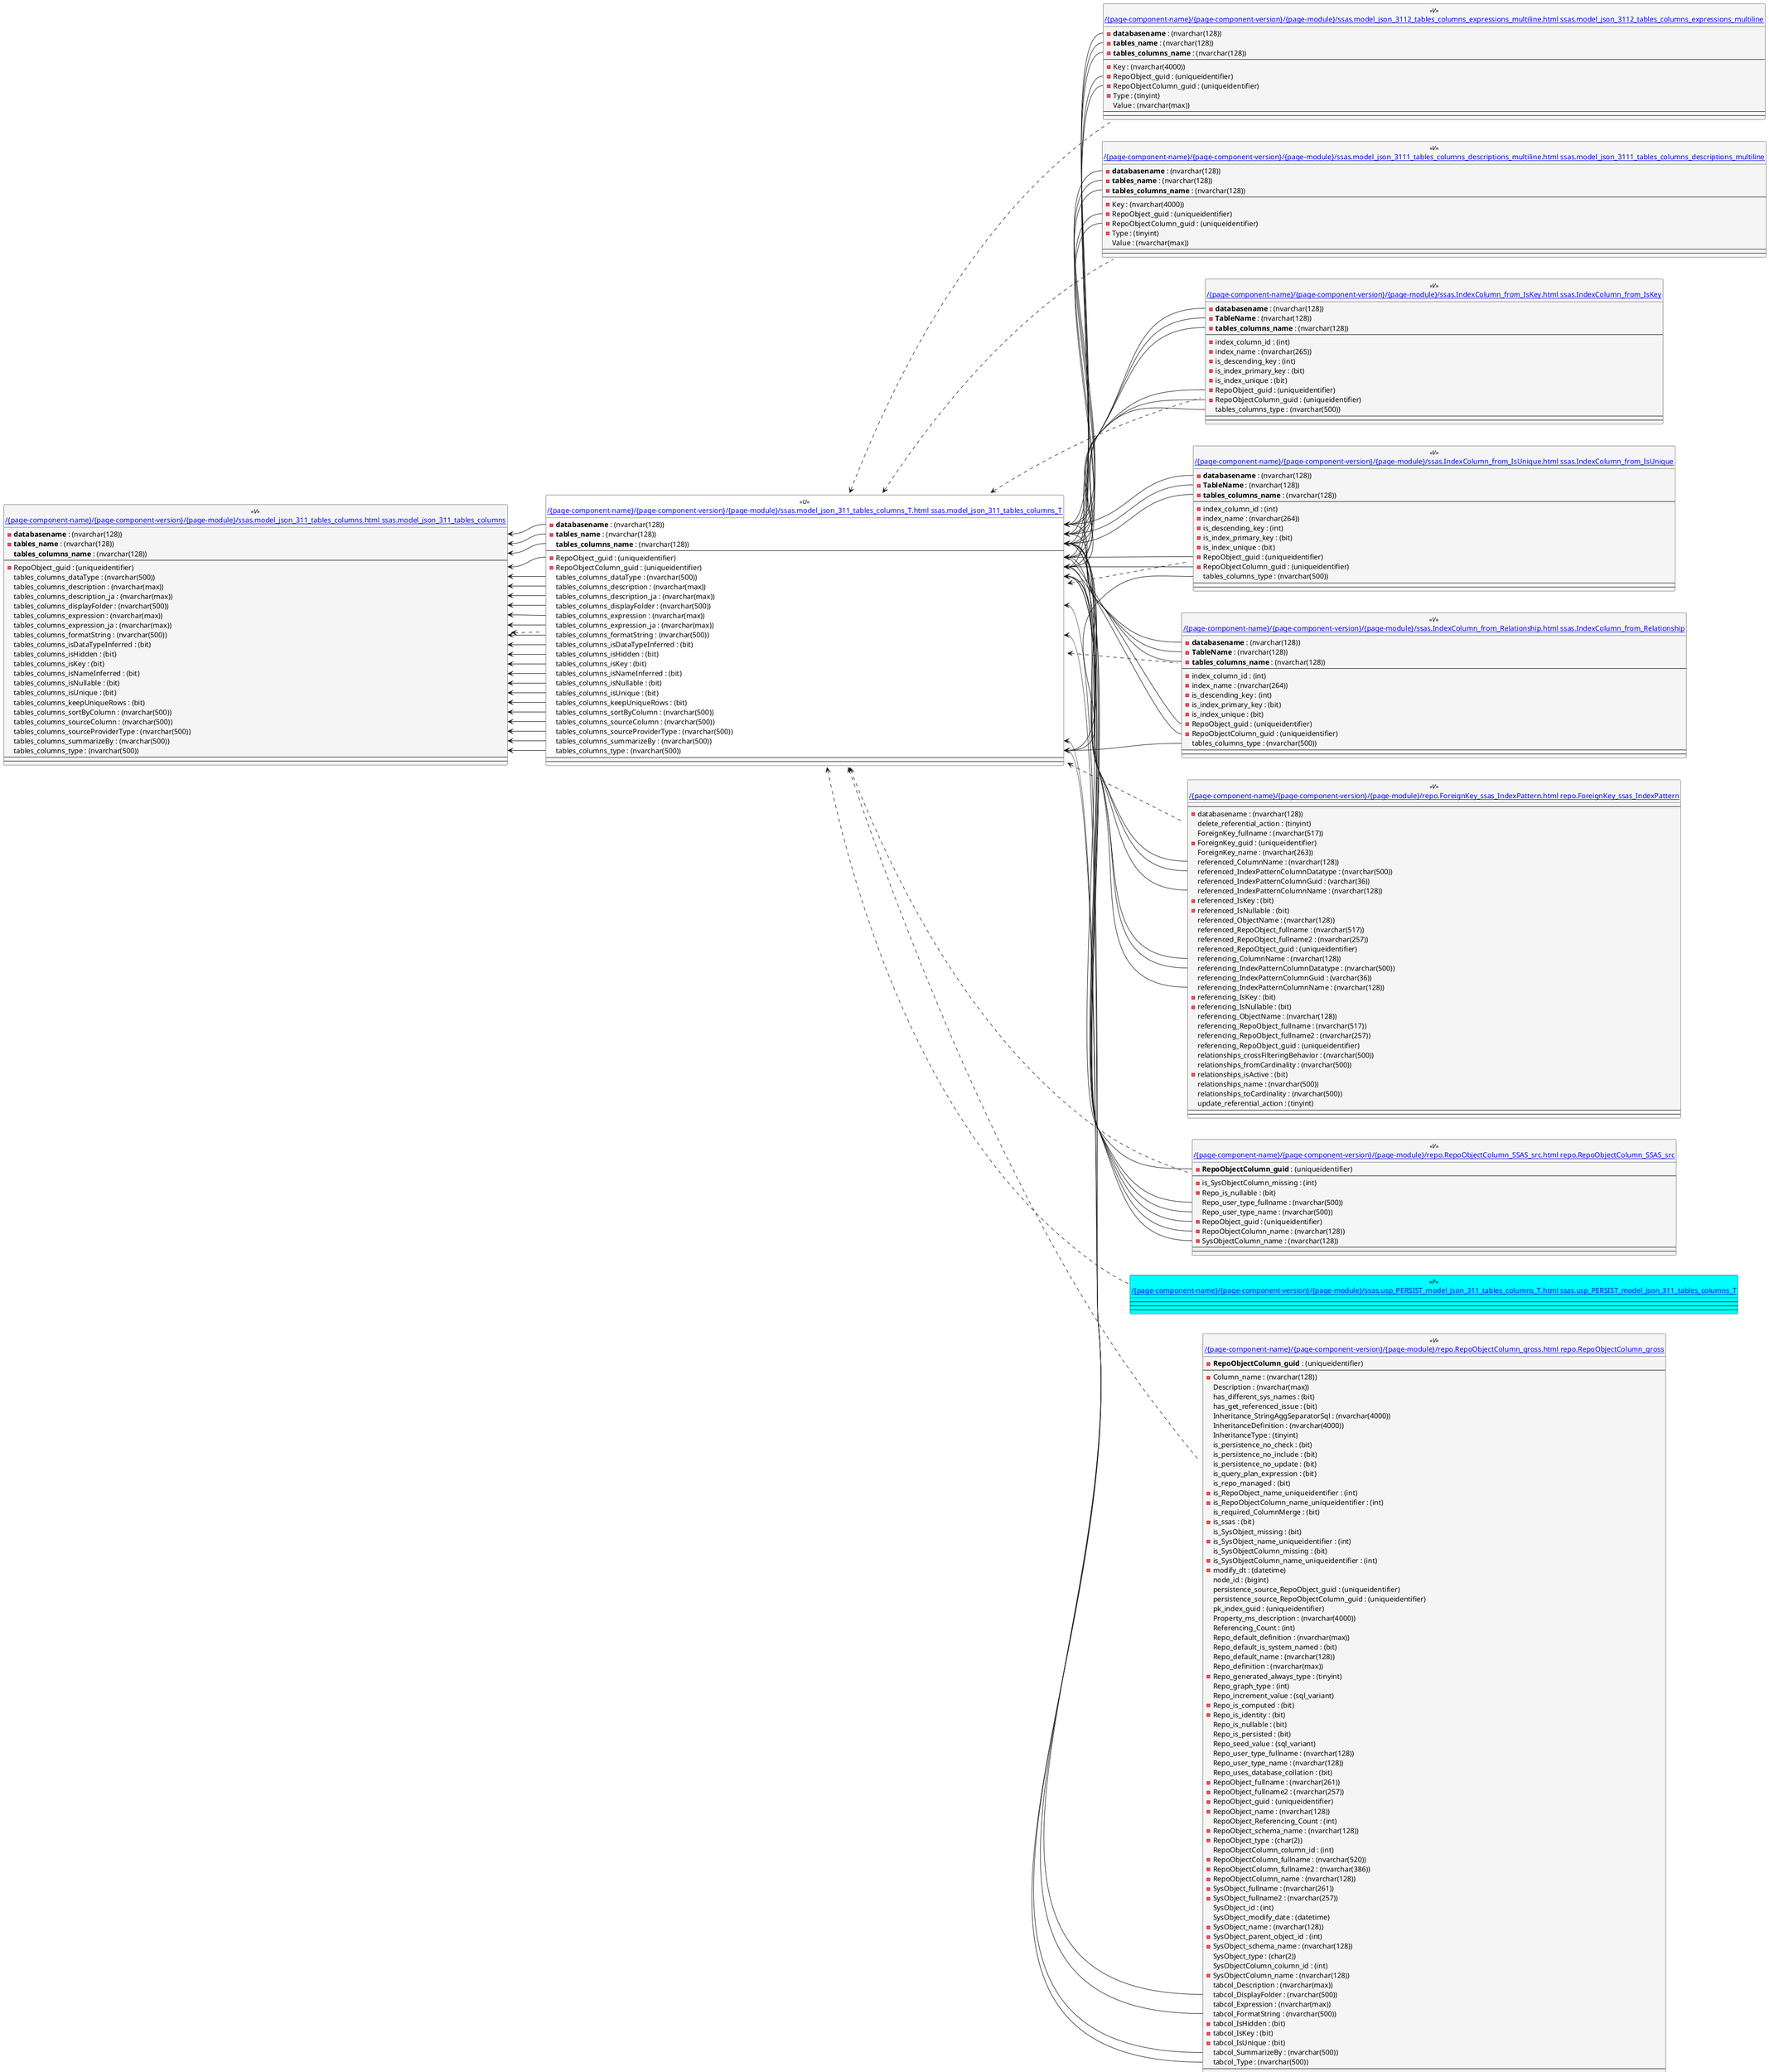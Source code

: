 @startuml
left to right direction
'top to bottom direction
hide circle
'avoide "." issues:
set namespaceSeparator none


skinparam class {
  BackgroundColor White
  BackgroundColor<<FN>> Yellow
  BackgroundColor<<FS>> Yellow
  BackgroundColor<<FT>> LightGray
  BackgroundColor<<IF>> Yellow
  BackgroundColor<<IS>> Yellow
  BackgroundColor<<P>> Aqua
  BackgroundColor<<PC>> Aqua
  BackgroundColor<<SN>> Yellow
  BackgroundColor<<SO>> SlateBlue
  BackgroundColor<<TF>> LightGray
  BackgroundColor<<TR>> Tomato
  BackgroundColor<<U>> White
  BackgroundColor<<V>> WhiteSmoke
  BackgroundColor<<X>> Aqua
}


entity "[[{site-url}/{page-component-name}/{page-component-version}/{page-module}/repo.ForeignKey_ssas_IndexPattern.html repo.ForeignKey_ssas_IndexPattern]]" as repo.ForeignKey_ssas_IndexPattern << V >> {
  --
  - databasename : (nvarchar(128))
  delete_referential_action : (tinyint)
  ForeignKey_fullname : (nvarchar(517))
  - ForeignKey_guid : (uniqueidentifier)
  ForeignKey_name : (nvarchar(263))
  referenced_ColumnName : (nvarchar(128))
  referenced_IndexPatternColumnDatatype : (nvarchar(500))
  referenced_IndexPatternColumnGuid : (varchar(36))
  referenced_IndexPatternColumnName : (nvarchar(128))
  - referenced_IsKey : (bit)
  - referenced_IsNullable : (bit)
  referenced_ObjectName : (nvarchar(128))
  referenced_RepoObject_fullname : (nvarchar(517))
  referenced_RepoObject_fullname2 : (nvarchar(257))
  referenced_RepoObject_guid : (uniqueidentifier)
  referencing_ColumnName : (nvarchar(128))
  referencing_IndexPatternColumnDatatype : (nvarchar(500))
  referencing_IndexPatternColumnGuid : (varchar(36))
  referencing_IndexPatternColumnName : (nvarchar(128))
  - referencing_IsKey : (bit)
  - referencing_IsNullable : (bit)
  referencing_ObjectName : (nvarchar(128))
  referencing_RepoObject_fullname : (nvarchar(517))
  referencing_RepoObject_fullname2 : (nvarchar(257))
  referencing_RepoObject_guid : (uniqueidentifier)
  relationships_crossFilteringBehavior : (nvarchar(500))
  relationships_fromCardinality : (nvarchar(500))
  - relationships_isActive : (bit)
  relationships_name : (nvarchar(500))
  relationships_toCardinality : (nvarchar(500))
  update_referential_action : (tinyint)
  --
  --
}

entity "[[{site-url}/{page-component-name}/{page-component-version}/{page-module}/repo.RepoObjectColumn_gross.html repo.RepoObjectColumn_gross]]" as repo.RepoObjectColumn_gross << V >> {
  - **RepoObjectColumn_guid** : (uniqueidentifier)
  --
  - Column_name : (nvarchar(128))
  Description : (nvarchar(max))
  has_different_sys_names : (bit)
  has_get_referenced_issue : (bit)
  Inheritance_StringAggSeparatorSql : (nvarchar(4000))
  InheritanceDefinition : (nvarchar(4000))
  InheritanceType : (tinyint)
  is_persistence_no_check : (bit)
  is_persistence_no_include : (bit)
  is_persistence_no_update : (bit)
  is_query_plan_expression : (bit)
  is_repo_managed : (bit)
  - is_RepoObject_name_uniqueidentifier : (int)
  - is_RepoObjectColumn_name_uniqueidentifier : (int)
  is_required_ColumnMerge : (bit)
  - is_ssas : (bit)
  is_SysObject_missing : (bit)
  - is_SysObject_name_uniqueidentifier : (int)
  is_SysObjectColumn_missing : (bit)
  - is_SysObjectColumn_name_uniqueidentifier : (int)
  - modify_dt : (datetime)
  node_id : (bigint)
  persistence_source_RepoObject_guid : (uniqueidentifier)
  persistence_source_RepoObjectColumn_guid : (uniqueidentifier)
  pk_index_guid : (uniqueidentifier)
  Property_ms_description : (nvarchar(4000))
  Referencing_Count : (int)
  Repo_default_definition : (nvarchar(max))
  Repo_default_is_system_named : (bit)
  Repo_default_name : (nvarchar(128))
  Repo_definition : (nvarchar(max))
  - Repo_generated_always_type : (tinyint)
  Repo_graph_type : (int)
  Repo_increment_value : (sql_variant)
  - Repo_is_computed : (bit)
  - Repo_is_identity : (bit)
  Repo_is_nullable : (bit)
  Repo_is_persisted : (bit)
  Repo_seed_value : (sql_variant)
  Repo_user_type_fullname : (nvarchar(128))
  Repo_user_type_name : (nvarchar(128))
  Repo_uses_database_collation : (bit)
  - RepoObject_fullname : (nvarchar(261))
  - RepoObject_fullname2 : (nvarchar(257))
  - RepoObject_guid : (uniqueidentifier)
  - RepoObject_name : (nvarchar(128))
  RepoObject_Referencing_Count : (int)
  - RepoObject_schema_name : (nvarchar(128))
  - RepoObject_type : (char(2))
  RepoObjectColumn_column_id : (int)
  - RepoObjectColumn_fullname : (nvarchar(520))
  - RepoObjectColumn_fullname2 : (nvarchar(386))
  - RepoObjectColumn_name : (nvarchar(128))
  - SysObject_fullname : (nvarchar(261))
  - SysObject_fullname2 : (nvarchar(257))
  SysObject_id : (int)
  SysObject_modify_date : (datetime)
  - SysObject_name : (nvarchar(128))
  - SysObject_parent_object_id : (int)
  - SysObject_schema_name : (nvarchar(128))
  SysObject_type : (char(2))
  SysObjectColumn_column_id : (int)
  - SysObjectColumn_name : (nvarchar(128))
  tabcol_Description : (nvarchar(max))
  tabcol_DisplayFolder : (nvarchar(500))
  tabcol_Expression : (nvarchar(max))
  tabcol_FormatString : (nvarchar(500))
  - tabcol_IsHidden : (bit)
  - tabcol_IsKey : (bit)
  - tabcol_IsUnique : (bit)
  tabcol_SummarizeBy : (nvarchar(500))
  tabcol_Type : (nvarchar(500))
  --
  --
}

entity "[[{site-url}/{page-component-name}/{page-component-version}/{page-module}/repo.RepoObjectColumn_SSAS_src.html repo.RepoObjectColumn_SSAS_src]]" as repo.RepoObjectColumn_SSAS_src << V >> {
  - **RepoObjectColumn_guid** : (uniqueidentifier)
  --
  - is_SysObjectColumn_missing : (int)
  - Repo_is_nullable : (bit)
  Repo_user_type_fullname : (nvarchar(500))
  Repo_user_type_name : (nvarchar(500))
  - RepoObject_guid : (uniqueidentifier)
  - RepoObjectColumn_name : (nvarchar(128))
  - SysObjectColumn_name : (nvarchar(128))
  --
  --
}

entity "[[{site-url}/{page-component-name}/{page-component-version}/{page-module}/ssas.IndexColumn_from_IsKey.html ssas.IndexColumn_from_IsKey]]" as ssas.IndexColumn_from_IsKey << V >> {
  - **databasename** : (nvarchar(128))
  - **TableName** : (nvarchar(128))
  - **tables_columns_name** : (nvarchar(128))
  --
  - index_column_id : (int)
  - index_name : (nvarchar(265))
  - is_descending_key : (int)
  - is_index_primary_key : (bit)
  - is_index_unique : (bit)
  - RepoObject_guid : (uniqueidentifier)
  - RepoObjectColumn_guid : (uniqueidentifier)
  tables_columns_type : (nvarchar(500))
  --
  --
}

entity "[[{site-url}/{page-component-name}/{page-component-version}/{page-module}/ssas.IndexColumn_from_IsUnique.html ssas.IndexColumn_from_IsUnique]]" as ssas.IndexColumn_from_IsUnique << V >> {
  - **databasename** : (nvarchar(128))
  - **TableName** : (nvarchar(128))
  - **tables_columns_name** : (nvarchar(128))
  --
  - index_column_id : (int)
  - index_name : (nvarchar(264))
  - is_descending_key : (int)
  - is_index_primary_key : (bit)
  - is_index_unique : (bit)
  - RepoObject_guid : (uniqueidentifier)
  - RepoObjectColumn_guid : (uniqueidentifier)
  tables_columns_type : (nvarchar(500))
  --
  --
}

entity "[[{site-url}/{page-component-name}/{page-component-version}/{page-module}/ssas.IndexColumn_from_Relationship.html ssas.IndexColumn_from_Relationship]]" as ssas.IndexColumn_from_Relationship << V >> {
  - **databasename** : (nvarchar(128))
  - **TableName** : (nvarchar(128))
  - **tables_columns_name** : (nvarchar(128))
  --
  - index_column_id : (int)
  - index_name : (nvarchar(264))
  - is_descending_key : (int)
  - is_index_primary_key : (bit)
  - is_index_unique : (bit)
  - RepoObject_guid : (uniqueidentifier)
  - RepoObjectColumn_guid : (uniqueidentifier)
  tables_columns_type : (nvarchar(500))
  --
  --
}

entity "[[{site-url}/{page-component-name}/{page-component-version}/{page-module}/ssas.model_json_311_tables_columns.html ssas.model_json_311_tables_columns]]" as ssas.model_json_311_tables_columns << V >> {
  - **databasename** : (nvarchar(128))
  - **tables_name** : (nvarchar(128))
  **tables_columns_name** : (nvarchar(128))
  --
  - RepoObject_guid : (uniqueidentifier)
  tables_columns_dataType : (nvarchar(500))
  tables_columns_description : (nvarchar(max))
  tables_columns_description_ja : (nvarchar(max))
  tables_columns_displayFolder : (nvarchar(500))
  tables_columns_expression : (nvarchar(max))
  tables_columns_expression_ja : (nvarchar(max))
  tables_columns_formatString : (nvarchar(500))
  tables_columns_isDataTypeInferred : (bit)
  tables_columns_isHidden : (bit)
  tables_columns_isKey : (bit)
  tables_columns_isNameInferred : (bit)
  tables_columns_isNullable : (bit)
  tables_columns_isUnique : (bit)
  tables_columns_keepUniqueRows : (bit)
  tables_columns_sortByColumn : (nvarchar(500))
  tables_columns_sourceColumn : (nvarchar(500))
  tables_columns_sourceProviderType : (nvarchar(500))
  tables_columns_summarizeBy : (nvarchar(500))
  tables_columns_type : (nvarchar(500))
  --
  --
}

entity "[[{site-url}/{page-component-name}/{page-component-version}/{page-module}/ssas.model_json_311_tables_columns_T.html ssas.model_json_311_tables_columns_T]]" as ssas.model_json_311_tables_columns_T << U >> {
  - **databasename** : (nvarchar(128))
  - **tables_name** : (nvarchar(128))
  **tables_columns_name** : (nvarchar(128))
  --
  - RepoObject_guid : (uniqueidentifier)
  - RepoObjectColumn_guid : (uniqueidentifier)
  tables_columns_dataType : (nvarchar(500))
  tables_columns_description : (nvarchar(max))
  tables_columns_description_ja : (nvarchar(max))
  tables_columns_displayFolder : (nvarchar(500))
  tables_columns_expression : (nvarchar(max))
  tables_columns_expression_ja : (nvarchar(max))
  tables_columns_formatString : (nvarchar(500))
  tables_columns_isDataTypeInferred : (bit)
  tables_columns_isHidden : (bit)
  tables_columns_isKey : (bit)
  tables_columns_isNameInferred : (bit)
  tables_columns_isNullable : (bit)
  tables_columns_isUnique : (bit)
  tables_columns_keepUniqueRows : (bit)
  tables_columns_sortByColumn : (nvarchar(500))
  tables_columns_sourceColumn : (nvarchar(500))
  tables_columns_sourceProviderType : (nvarchar(500))
  tables_columns_summarizeBy : (nvarchar(500))
  tables_columns_type : (nvarchar(500))
  --
  --
}

entity "[[{site-url}/{page-component-name}/{page-component-version}/{page-module}/ssas.model_json_3111_tables_columns_descriptions_multiline.html ssas.model_json_3111_tables_columns_descriptions_multiline]]" as ssas.model_json_3111_tables_columns_descriptions_multiline << V >> {
  - **databasename** : (nvarchar(128))
  - **tables_name** : (nvarchar(128))
  - **tables_columns_name** : (nvarchar(128))
  --
  - Key : (nvarchar(4000))
  - RepoObject_guid : (uniqueidentifier)
  - RepoObjectColumn_guid : (uniqueidentifier)
  - Type : (tinyint)
  Value : (nvarchar(max))
  --
  --
}

entity "[[{site-url}/{page-component-name}/{page-component-version}/{page-module}/ssas.model_json_3112_tables_columns_expressions_multiline.html ssas.model_json_3112_tables_columns_expressions_multiline]]" as ssas.model_json_3112_tables_columns_expressions_multiline << V >> {
  - **databasename** : (nvarchar(128))
  - **tables_name** : (nvarchar(128))
  - **tables_columns_name** : (nvarchar(128))
  --
  - Key : (nvarchar(4000))
  - RepoObject_guid : (uniqueidentifier)
  - RepoObjectColumn_guid : (uniqueidentifier)
  - Type : (tinyint)
  Value : (nvarchar(max))
  --
  --
}

entity "[[{site-url}/{page-component-name}/{page-component-version}/{page-module}/ssas.usp_PERSIST_model_json_311_tables_columns_T.html ssas.usp_PERSIST_model_json_311_tables_columns_T]]" as ssas.usp_PERSIST_model_json_311_tables_columns_T << P >> {
  --
  --
  --
}

ssas.model_json_311_tables_columns <.. ssas.model_json_311_tables_columns_T
ssas.model_json_311_tables_columns_T <.. repo.RepoObjectColumn_SSAS_src
ssas.model_json_311_tables_columns_T <.. repo.RepoObjectColumn_gross
ssas.model_json_311_tables_columns_T <.. repo.ForeignKey_ssas_IndexPattern
ssas.model_json_311_tables_columns_T <.. ssas.usp_PERSIST_model_json_311_tables_columns_T
ssas.model_json_311_tables_columns_T <.. ssas.IndexColumn_from_Relationship
ssas.model_json_311_tables_columns_T <.. ssas.IndexColumn_from_IsUnique
ssas.model_json_311_tables_columns_T <.. ssas.IndexColumn_from_IsKey
ssas.model_json_311_tables_columns_T <.. ssas.model_json_3111_tables_columns_descriptions_multiline
ssas.model_json_311_tables_columns_T <.. ssas.model_json_3112_tables_columns_expressions_multiline
ssas.model_json_311_tables_columns::databasename <-- ssas.model_json_311_tables_columns_T::databasename
ssas.model_json_311_tables_columns::RepoObject_guid <-- ssas.model_json_311_tables_columns_T::RepoObject_guid
ssas.model_json_311_tables_columns::tables_columns_dataType <-- ssas.model_json_311_tables_columns_T::tables_columns_dataType
ssas.model_json_311_tables_columns::tables_columns_description <-- ssas.model_json_311_tables_columns_T::tables_columns_description
ssas.model_json_311_tables_columns::tables_columns_description_ja <-- ssas.model_json_311_tables_columns_T::tables_columns_description_ja
ssas.model_json_311_tables_columns::tables_columns_displayFolder <-- ssas.model_json_311_tables_columns_T::tables_columns_displayFolder
ssas.model_json_311_tables_columns::tables_columns_expression <-- ssas.model_json_311_tables_columns_T::tables_columns_expression
ssas.model_json_311_tables_columns::tables_columns_expression_ja <-- ssas.model_json_311_tables_columns_T::tables_columns_expression_ja
ssas.model_json_311_tables_columns::tables_columns_formatString <-- ssas.model_json_311_tables_columns_T::tables_columns_formatString
ssas.model_json_311_tables_columns::tables_columns_isDataTypeInferred <-- ssas.model_json_311_tables_columns_T::tables_columns_isDataTypeInferred
ssas.model_json_311_tables_columns::tables_columns_isHidden <-- ssas.model_json_311_tables_columns_T::tables_columns_isHidden
ssas.model_json_311_tables_columns::tables_columns_isKey <-- ssas.model_json_311_tables_columns_T::tables_columns_isKey
ssas.model_json_311_tables_columns::tables_columns_isNameInferred <-- ssas.model_json_311_tables_columns_T::tables_columns_isNameInferred
ssas.model_json_311_tables_columns::tables_columns_isNullable <-- ssas.model_json_311_tables_columns_T::tables_columns_isNullable
ssas.model_json_311_tables_columns::tables_columns_isUnique <-- ssas.model_json_311_tables_columns_T::tables_columns_isUnique
ssas.model_json_311_tables_columns::tables_columns_keepUniqueRows <-- ssas.model_json_311_tables_columns_T::tables_columns_keepUniqueRows
ssas.model_json_311_tables_columns::tables_columns_name <-- ssas.model_json_311_tables_columns_T::tables_columns_name
ssas.model_json_311_tables_columns::tables_columns_sortByColumn <-- ssas.model_json_311_tables_columns_T::tables_columns_sortByColumn
ssas.model_json_311_tables_columns::tables_columns_sourceColumn <-- ssas.model_json_311_tables_columns_T::tables_columns_sourceColumn
ssas.model_json_311_tables_columns::tables_columns_sourceProviderType <-- ssas.model_json_311_tables_columns_T::tables_columns_sourceProviderType
ssas.model_json_311_tables_columns::tables_columns_summarizeBy <-- ssas.model_json_311_tables_columns_T::tables_columns_summarizeBy
ssas.model_json_311_tables_columns::tables_columns_type <-- ssas.model_json_311_tables_columns_T::tables_columns_type
ssas.model_json_311_tables_columns::tables_name <-- ssas.model_json_311_tables_columns_T::tables_name
ssas.model_json_311_tables_columns_T::databasename <-- ssas.IndexColumn_from_IsUnique::databasename
ssas.model_json_311_tables_columns_T::databasename <-- ssas.IndexColumn_from_Relationship::databasename
ssas.model_json_311_tables_columns_T::databasename <-- ssas.IndexColumn_from_IsKey::databasename
ssas.model_json_311_tables_columns_T::databasename <-- ssas.model_json_3111_tables_columns_descriptions_multiline::databasename
ssas.model_json_311_tables_columns_T::databasename <-- ssas.model_json_3112_tables_columns_expressions_multiline::databasename
ssas.model_json_311_tables_columns_T::RepoObject_guid <-- repo.RepoObjectColumn_SSAS_src::RepoObject_guid
ssas.model_json_311_tables_columns_T::RepoObject_guid <-- ssas.IndexColumn_from_IsUnique::RepoObject_guid
ssas.model_json_311_tables_columns_T::RepoObject_guid <-- ssas.IndexColumn_from_Relationship::RepoObject_guid
ssas.model_json_311_tables_columns_T::RepoObject_guid <-- ssas.IndexColumn_from_IsKey::RepoObject_guid
ssas.model_json_311_tables_columns_T::RepoObject_guid <-- ssas.model_json_3111_tables_columns_descriptions_multiline::RepoObject_guid
ssas.model_json_311_tables_columns_T::RepoObject_guid <-- ssas.model_json_3112_tables_columns_expressions_multiline::RepoObject_guid
ssas.model_json_311_tables_columns_T::RepoObjectColumn_guid <-- repo.RepoObjectColumn_SSAS_src::RepoObjectColumn_guid
ssas.model_json_311_tables_columns_T::RepoObjectColumn_guid <-- ssas.IndexColumn_from_IsUnique::RepoObjectColumn_guid
ssas.model_json_311_tables_columns_T::RepoObjectColumn_guid <-- ssas.IndexColumn_from_Relationship::RepoObjectColumn_guid
ssas.model_json_311_tables_columns_T::RepoObjectColumn_guid <-- ssas.IndexColumn_from_IsKey::RepoObjectColumn_guid
ssas.model_json_311_tables_columns_T::RepoObjectColumn_guid <-- ssas.model_json_3111_tables_columns_descriptions_multiline::RepoObjectColumn_guid
ssas.model_json_311_tables_columns_T::RepoObjectColumn_guid <-- ssas.model_json_3112_tables_columns_expressions_multiline::RepoObjectColumn_guid
ssas.model_json_311_tables_columns_T::tables_columns_dataType <-- repo.RepoObjectColumn_SSAS_src::Repo_user_type_name
ssas.model_json_311_tables_columns_T::tables_columns_dataType <-- repo.RepoObjectColumn_SSAS_src::Repo_user_type_fullname
ssas.model_json_311_tables_columns_T::tables_columns_dataType <-- repo.ForeignKey_ssas_IndexPattern::referenced_IndexPatternColumnDatatype
ssas.model_json_311_tables_columns_T::tables_columns_dataType <-- repo.ForeignKey_ssas_IndexPattern::referencing_IndexPatternColumnDatatype
ssas.model_json_311_tables_columns_T::tables_columns_displayFolder <-- repo.RepoObjectColumn_gross::tabcol_DisplayFolder
ssas.model_json_311_tables_columns_T::tables_columns_formatString <-- repo.RepoObjectColumn_gross::tabcol_FormatString
ssas.model_json_311_tables_columns_T::tables_columns_name <-- repo.RepoObjectColumn_SSAS_src::RepoObjectColumn_name
ssas.model_json_311_tables_columns_T::tables_columns_name <-- repo.RepoObjectColumn_SSAS_src::SysObjectColumn_name
ssas.model_json_311_tables_columns_T::tables_columns_name <-- repo.ForeignKey_ssas_IndexPattern::referenced_IndexPatternColumnName
ssas.model_json_311_tables_columns_T::tables_columns_name <-- repo.ForeignKey_ssas_IndexPattern::referencing_IndexPatternColumnName
ssas.model_json_311_tables_columns_T::tables_columns_name <-- repo.ForeignKey_ssas_IndexPattern::referenced_ColumnName
ssas.model_json_311_tables_columns_T::tables_columns_name <-- repo.ForeignKey_ssas_IndexPattern::referencing_ColumnName
ssas.model_json_311_tables_columns_T::tables_columns_name <-- ssas.IndexColumn_from_IsUnique::tables_columns_name
ssas.model_json_311_tables_columns_T::tables_columns_name <-- ssas.IndexColumn_from_Relationship::tables_columns_name
ssas.model_json_311_tables_columns_T::tables_columns_name <-- ssas.IndexColumn_from_IsKey::tables_columns_name
ssas.model_json_311_tables_columns_T::tables_columns_name <-- ssas.model_json_3111_tables_columns_descriptions_multiline::tables_columns_name
ssas.model_json_311_tables_columns_T::tables_columns_name <-- ssas.model_json_3112_tables_columns_expressions_multiline::tables_columns_name
ssas.model_json_311_tables_columns_T::tables_columns_summarizeBy <-- repo.RepoObjectColumn_gross::tabcol_SummarizeBy
ssas.model_json_311_tables_columns_T::tables_columns_type <-- ssas.IndexColumn_from_IsUnique::tables_columns_type
ssas.model_json_311_tables_columns_T::tables_columns_type <-- ssas.IndexColumn_from_Relationship::tables_columns_type
ssas.model_json_311_tables_columns_T::tables_columns_type <-- ssas.IndexColumn_from_IsKey::tables_columns_type
ssas.model_json_311_tables_columns_T::tables_columns_type <-- repo.RepoObjectColumn_gross::tabcol_Type
ssas.model_json_311_tables_columns_T::tables_name <-- ssas.IndexColumn_from_IsUnique::TableName
ssas.model_json_311_tables_columns_T::tables_name <-- ssas.IndexColumn_from_Relationship::TableName
ssas.model_json_311_tables_columns_T::tables_name <-- ssas.IndexColumn_from_IsKey::TableName
ssas.model_json_311_tables_columns_T::tables_name <-- ssas.model_json_3111_tables_columns_descriptions_multiline::tables_name
ssas.model_json_311_tables_columns_T::tables_name <-- ssas.model_json_3112_tables_columns_expressions_multiline::tables_name
footer
to view a reduced diagram in original size and to be able to click on the links:
open the diagram in a new tab via the Context menu.
end footer

@enduml

